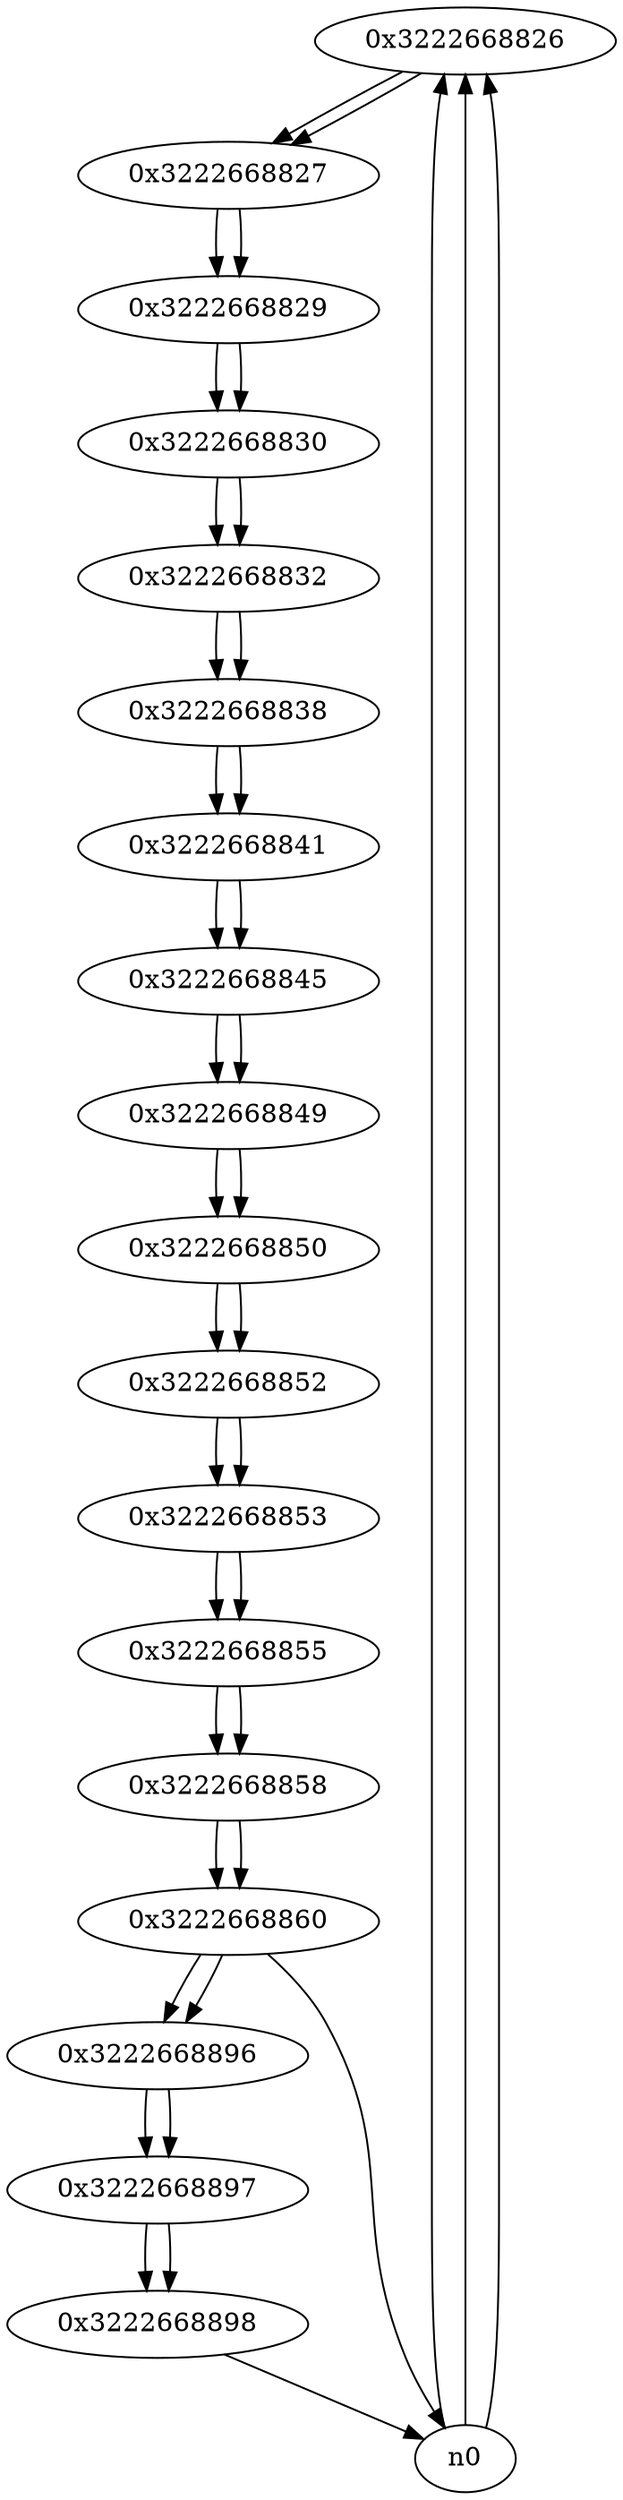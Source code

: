 digraph G{
/* nodes */
  n1 [label="0x3222668826"]
  n2 [label="0x3222668827"]
  n3 [label="0x3222668829"]
  n4 [label="0x3222668830"]
  n5 [label="0x3222668832"]
  n6 [label="0x3222668838"]
  n7 [label="0x3222668841"]
  n8 [label="0x3222668845"]
  n9 [label="0x3222668849"]
  n10 [label="0x3222668850"]
  n11 [label="0x3222668852"]
  n12 [label="0x3222668853"]
  n13 [label="0x3222668855"]
  n14 [label="0x3222668858"]
  n15 [label="0x3222668860"]
  n16 [label="0x3222668896"]
  n17 [label="0x3222668897"]
  n18 [label="0x3222668898"]
/* edges */
n1 -> n2;
n0 -> n1;
n0 -> n1;
n0 -> n1;
n2 -> n3;
n1 -> n2;
n3 -> n4;
n2 -> n3;
n4 -> n5;
n3 -> n4;
n5 -> n6;
n4 -> n5;
n6 -> n7;
n5 -> n6;
n7 -> n8;
n6 -> n7;
n8 -> n9;
n7 -> n8;
n9 -> n10;
n8 -> n9;
n10 -> n11;
n9 -> n10;
n11 -> n12;
n10 -> n11;
n12 -> n13;
n11 -> n12;
n13 -> n14;
n12 -> n13;
n14 -> n15;
n13 -> n14;
n15 -> n16;
n15 -> n0;
n14 -> n15;
n16 -> n17;
n15 -> n16;
n17 -> n18;
n16 -> n17;
n18 -> n0;
n17 -> n18;
}
